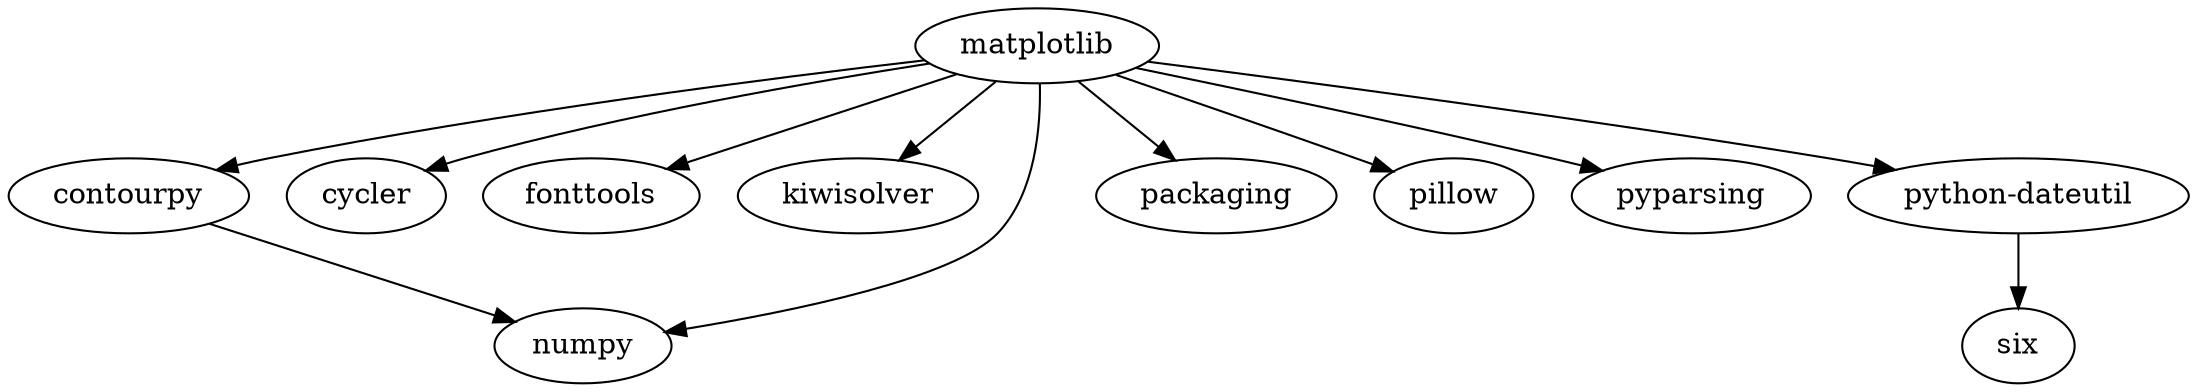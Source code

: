digraph dependencies {
  "matplotlib" -> "contourpy";
  "matplotlib" -> "cycler";
  "matplotlib" -> "fonttools";
  "matplotlib" -> "kiwisolver";
  "matplotlib" -> "numpy";
  "matplotlib" -> "packaging";
  "matplotlib" -> "pillow";
  "matplotlib" -> "pyparsing";
  "matplotlib" -> "python-dateutil";
  "contourpy" -> "numpy";
  "python-dateutil" -> "six";
}